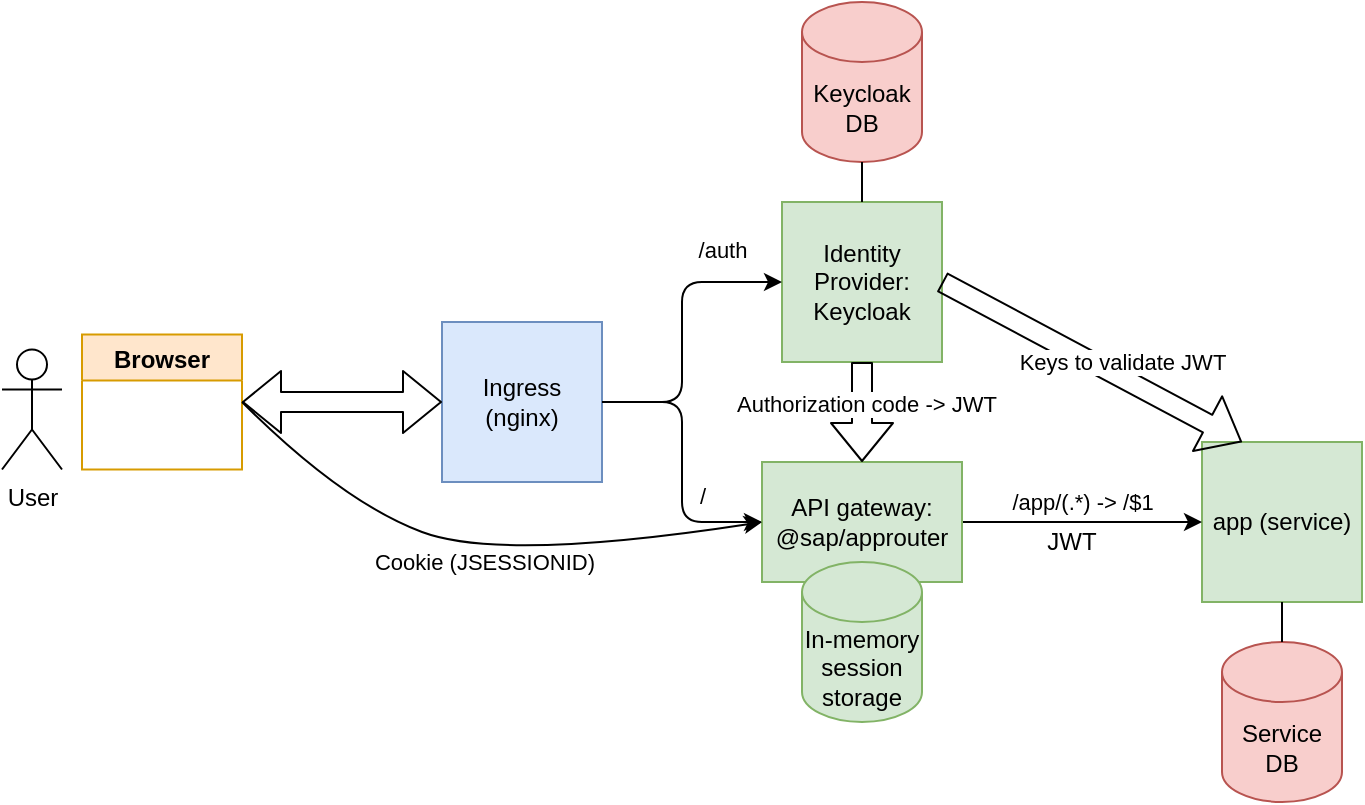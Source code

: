 <mxfile version="13.7.9" type="device"><diagram id="Ht1M8jgEwFfnCIfOTk4-" name="Page-1"><mxGraphModel dx="1550" dy="895" grid="1" gridSize="10" guides="1" tooltips="1" connect="1" arrows="1" fold="1" page="1" pageScale="1" pageWidth="680" pageHeight="400" math="0" shadow="0"><root><mxCell id="0"/><mxCell id="1" parent="0"/><mxCell id="5eoOwoBrPqm9hwGrw0LG-32" value="" style="group;aspect=fixed;" vertex="1" connectable="0" parent="1"><mxGeometry width="680" height="400" as="geometry"/></mxCell><mxCell id="5eoOwoBrPqm9hwGrw0LG-1" value="Identity Provider: Keycloak" style="whiteSpace=wrap;html=1;aspect=fixed;fillColor=#d5e8d4;strokeColor=#82b366;" vertex="1" parent="5eoOwoBrPqm9hwGrw0LG-32"><mxGeometry x="390" y="100" width="80" height="80" as="geometry"/></mxCell><mxCell id="5eoOwoBrPqm9hwGrw0LG-2" value="Keycloak DB" style="shape=cylinder3;whiteSpace=wrap;html=1;boundedLbl=1;backgroundOutline=1;size=15;fillColor=#f8cecc;strokeColor=#b85450;" vertex="1" parent="5eoOwoBrPqm9hwGrw0LG-32"><mxGeometry x="400" width="60" height="80" as="geometry"/></mxCell><mxCell id="5eoOwoBrPqm9hwGrw0LG-3" value="Ingress (nginx)" style="whiteSpace=wrap;html=1;aspect=fixed;fillColor=#dae8fc;strokeColor=#6c8ebf;" vertex="1" parent="5eoOwoBrPqm9hwGrw0LG-32"><mxGeometry x="220" y="160" width="80" height="80" as="geometry"/></mxCell><mxCell id="5eoOwoBrPqm9hwGrw0LG-5" value="app (service)" style="whiteSpace=wrap;html=1;aspect=fixed;fillColor=#d5e8d4;strokeColor=#82b366;" vertex="1" parent="5eoOwoBrPqm9hwGrw0LG-32"><mxGeometry x="600" y="220" width="80" height="80" as="geometry"/></mxCell><mxCell id="5eoOwoBrPqm9hwGrw0LG-6" value="Service DB" style="shape=cylinder3;whiteSpace=wrap;html=1;boundedLbl=1;backgroundOutline=1;size=15;fillColor=#f8cecc;strokeColor=#b85450;" vertex="1" parent="5eoOwoBrPqm9hwGrw0LG-32"><mxGeometry x="610" y="320" width="60" height="80" as="geometry"/></mxCell><mxCell id="5eoOwoBrPqm9hwGrw0LG-7" value="" style="endArrow=none;html=1;" edge="1" parent="5eoOwoBrPqm9hwGrw0LG-32" target="5eoOwoBrPqm9hwGrw0LG-5"><mxGeometry width="50" height="50" relative="1" as="geometry"><mxPoint x="640" y="320" as="sourcePoint"/><mxPoint x="740" y="270" as="targetPoint"/></mxGeometry></mxCell><mxCell id="5eoOwoBrPqm9hwGrw0LG-8" value="" style="endArrow=none;html=1;entryX=0.5;entryY=1;entryDx=0;entryDy=0;entryPerimeter=0;exitX=0.5;exitY=0;exitDx=0;exitDy=0;" edge="1" parent="5eoOwoBrPqm9hwGrw0LG-32" source="5eoOwoBrPqm9hwGrw0LG-1" target="5eoOwoBrPqm9hwGrw0LG-2"><mxGeometry width="50" height="50" relative="1" as="geometry"><mxPoint x="640" y="320" as="sourcePoint"/><mxPoint x="690" y="270" as="targetPoint"/></mxGeometry></mxCell><mxCell id="5eoOwoBrPqm9hwGrw0LG-9" value="" style="endArrow=classic;html=1;exitX=1;exitY=0.5;exitDx=0;exitDy=0;entryX=0;entryY=0.5;entryDx=0;entryDy=0;" edge="1" parent="5eoOwoBrPqm9hwGrw0LG-32" source="5eoOwoBrPqm9hwGrw0LG-3"><mxGeometry width="50" height="50" relative="1" as="geometry"><mxPoint x="300" y="290" as="sourcePoint"/><mxPoint x="380" y="260" as="targetPoint"/><Array as="points"><mxPoint x="340" y="200"/><mxPoint x="340" y="260"/></Array></mxGeometry></mxCell><mxCell id="5eoOwoBrPqm9hwGrw0LG-10" value="/" style="edgeLabel;html=1;align=center;verticalAlign=middle;resizable=0;points=[];" vertex="1" connectable="0" parent="5eoOwoBrPqm9hwGrw0LG-9"><mxGeometry x="-0.319" y="1" relative="1" as="geometry"><mxPoint x="9" y="39" as="offset"/></mxGeometry></mxCell><mxCell id="5eoOwoBrPqm9hwGrw0LG-11" value="" style="endArrow=classic;html=1;exitX=1;exitY=0.5;exitDx=0;exitDy=0;entryX=0;entryY=0.5;entryDx=0;entryDy=0;" edge="1" parent="5eoOwoBrPqm9hwGrw0LG-32" source="5eoOwoBrPqm9hwGrw0LG-3" target="5eoOwoBrPqm9hwGrw0LG-1"><mxGeometry width="50" height="50" relative="1" as="geometry"><mxPoint x="290" y="150" as="sourcePoint"/><mxPoint x="340" y="100" as="targetPoint"/><Array as="points"><mxPoint x="340" y="200"/><mxPoint x="340" y="140"/></Array></mxGeometry></mxCell><mxCell id="5eoOwoBrPqm9hwGrw0LG-12" value="/auth" style="edgeLabel;html=1;align=center;verticalAlign=middle;resizable=0;points=[];" vertex="1" connectable="0" parent="5eoOwoBrPqm9hwGrw0LG-11"><mxGeometry x="-0.291" y="-3" relative="1" as="geometry"><mxPoint x="17" y="-63" as="offset"/></mxGeometry></mxCell><mxCell id="5eoOwoBrPqm9hwGrw0LG-13" value="" style="endArrow=classic;html=1;exitX=1;exitY=0.5;exitDx=0;exitDy=0;entryX=0;entryY=0.5;entryDx=0;entryDy=0;" edge="1" parent="5eoOwoBrPqm9hwGrw0LG-32" source="5eoOwoBrPqm9hwGrw0LG-16" target="5eoOwoBrPqm9hwGrw0LG-5"><mxGeometry width="50" height="50" relative="1" as="geometry"><mxPoint x="480" y="260" as="sourcePoint"/><mxPoint x="520" y="240" as="targetPoint"/></mxGeometry></mxCell><mxCell id="5eoOwoBrPqm9hwGrw0LG-14" value="/app/(.*) -&amp;gt; /$1" style="edgeLabel;html=1;align=center;verticalAlign=middle;resizable=0;points=[];" vertex="1" connectable="0" parent="5eoOwoBrPqm9hwGrw0LG-13"><mxGeometry x="0.377" y="1" relative="1" as="geometry"><mxPoint x="-23" y="-9" as="offset"/></mxGeometry></mxCell><mxCell id="5eoOwoBrPqm9hwGrw0LG-15" value="User" style="shape=umlActor;verticalLabelPosition=bottom;verticalAlign=top;html=1;outlineConnect=0;" vertex="1" parent="5eoOwoBrPqm9hwGrw0LG-32"><mxGeometry y="173.75" width="30" height="60" as="geometry"/></mxCell><mxCell id="5eoOwoBrPqm9hwGrw0LG-16" value="&lt;span&gt;API gateway:&lt;/span&gt;&lt;br&gt;&lt;span&gt;@sap/approuter&lt;/span&gt;" style="rounded=0;whiteSpace=wrap;html=1;fillColor=#d5e8d4;strokeColor=#82b366;" vertex="1" parent="5eoOwoBrPqm9hwGrw0LG-32"><mxGeometry x="380" y="230" width="100" height="60" as="geometry"/></mxCell><mxCell id="5eoOwoBrPqm9hwGrw0LG-17" value="Browser" style="swimlane;fillColor=#ffe6cc;strokeColor=#d79b00;" vertex="1" parent="5eoOwoBrPqm9hwGrw0LG-32"><mxGeometry x="40" y="166.25" width="80" height="67.5" as="geometry"/></mxCell><mxCell id="5eoOwoBrPqm9hwGrw0LG-19" value="" style="shape=flexArrow;endArrow=classic;startArrow=classic;html=1;entryX=0;entryY=0.5;entryDx=0;entryDy=0;exitX=1;exitY=0.5;exitDx=0;exitDy=0;" edge="1" parent="5eoOwoBrPqm9hwGrw0LG-32" source="5eoOwoBrPqm9hwGrw0LG-17" target="5eoOwoBrPqm9hwGrw0LG-3"><mxGeometry width="50" height="50" relative="1" as="geometry"><mxPoint x="90" y="360" as="sourcePoint"/><mxPoint x="140" y="310" as="targetPoint"/></mxGeometry></mxCell><mxCell id="5eoOwoBrPqm9hwGrw0LG-20" value="" style="curved=1;endArrow=classic;html=1;entryX=0;entryY=0.5;entryDx=0;entryDy=0;" edge="1" parent="5eoOwoBrPqm9hwGrw0LG-32" target="5eoOwoBrPqm9hwGrw0LG-16"><mxGeometry width="50" height="50" relative="1" as="geometry"><mxPoint x="120" y="200" as="sourcePoint"/><mxPoint x="240" y="340" as="targetPoint"/><Array as="points"><mxPoint x="170" y="250"/><mxPoint x="250" y="280"/></Array></mxGeometry></mxCell><mxCell id="5eoOwoBrPqm9hwGrw0LG-21" value="Cookie (JSESSIONID)" style="edgeLabel;html=1;align=center;verticalAlign=middle;resizable=0;points=[];" vertex="1" connectable="0" parent="5eoOwoBrPqm9hwGrw0LG-20"><mxGeometry x="-0.114" y="-3" relative="1" as="geometry"><mxPoint x="18.35" y="7.43" as="offset"/></mxGeometry></mxCell><mxCell id="5eoOwoBrPqm9hwGrw0LG-23" value="JWT" style="text;html=1;strokeColor=none;fillColor=none;align=center;verticalAlign=middle;whiteSpace=wrap;rounded=0;" vertex="1" parent="5eoOwoBrPqm9hwGrw0LG-32"><mxGeometry x="515" y="260" width="40" height="20" as="geometry"/></mxCell><mxCell id="5eoOwoBrPqm9hwGrw0LG-24" value="" style="shape=flexArrow;endArrow=classic;html=1;exitX=0.5;exitY=1;exitDx=0;exitDy=0;entryX=0.5;entryY=0;entryDx=0;entryDy=0;" edge="1" parent="5eoOwoBrPqm9hwGrw0LG-32" source="5eoOwoBrPqm9hwGrw0LG-1" target="5eoOwoBrPqm9hwGrw0LG-16"><mxGeometry width="50" height="50" relative="1" as="geometry"><mxPoint x="530" y="200" as="sourcePoint"/><mxPoint x="580" y="150" as="targetPoint"/></mxGeometry></mxCell><mxCell id="5eoOwoBrPqm9hwGrw0LG-25" value="Authorization code -&amp;gt; JWT" style="edgeLabel;html=1;align=center;verticalAlign=middle;resizable=0;points=[];" vertex="1" connectable="0" parent="5eoOwoBrPqm9hwGrw0LG-24"><mxGeometry x="-0.504" y="2" relative="1" as="geometry"><mxPoint y="8" as="offset"/></mxGeometry></mxCell><mxCell id="5eoOwoBrPqm9hwGrw0LG-26" value="" style="shape=flexArrow;endArrow=classic;html=1;exitX=1;exitY=0.5;exitDx=0;exitDy=0;entryX=0.25;entryY=0;entryDx=0;entryDy=0;" edge="1" parent="5eoOwoBrPqm9hwGrw0LG-32" source="5eoOwoBrPqm9hwGrw0LG-1" target="5eoOwoBrPqm9hwGrw0LG-5"><mxGeometry width="50" height="50" relative="1" as="geometry"><mxPoint x="550" y="170" as="sourcePoint"/><mxPoint x="600" y="120" as="targetPoint"/></mxGeometry></mxCell><mxCell id="5eoOwoBrPqm9hwGrw0LG-27" value="Keys to validate JWT" style="edgeLabel;html=1;align=center;verticalAlign=middle;resizable=0;points=[];" vertex="1" connectable="0" parent="5eoOwoBrPqm9hwGrw0LG-26"><mxGeometry x="-0.181" y="4" relative="1" as="geometry"><mxPoint x="26.35" y="10.59" as="offset"/></mxGeometry></mxCell><mxCell id="5eoOwoBrPqm9hwGrw0LG-28" value="In-memory session storage" style="shape=cylinder3;whiteSpace=wrap;html=1;boundedLbl=1;backgroundOutline=1;size=15;fillColor=#d5e8d4;strokeColor=#82b366;" vertex="1" parent="5eoOwoBrPqm9hwGrw0LG-32"><mxGeometry x="400" y="280" width="60" height="80" as="geometry"/></mxCell></root></mxGraphModel></diagram></mxfile>